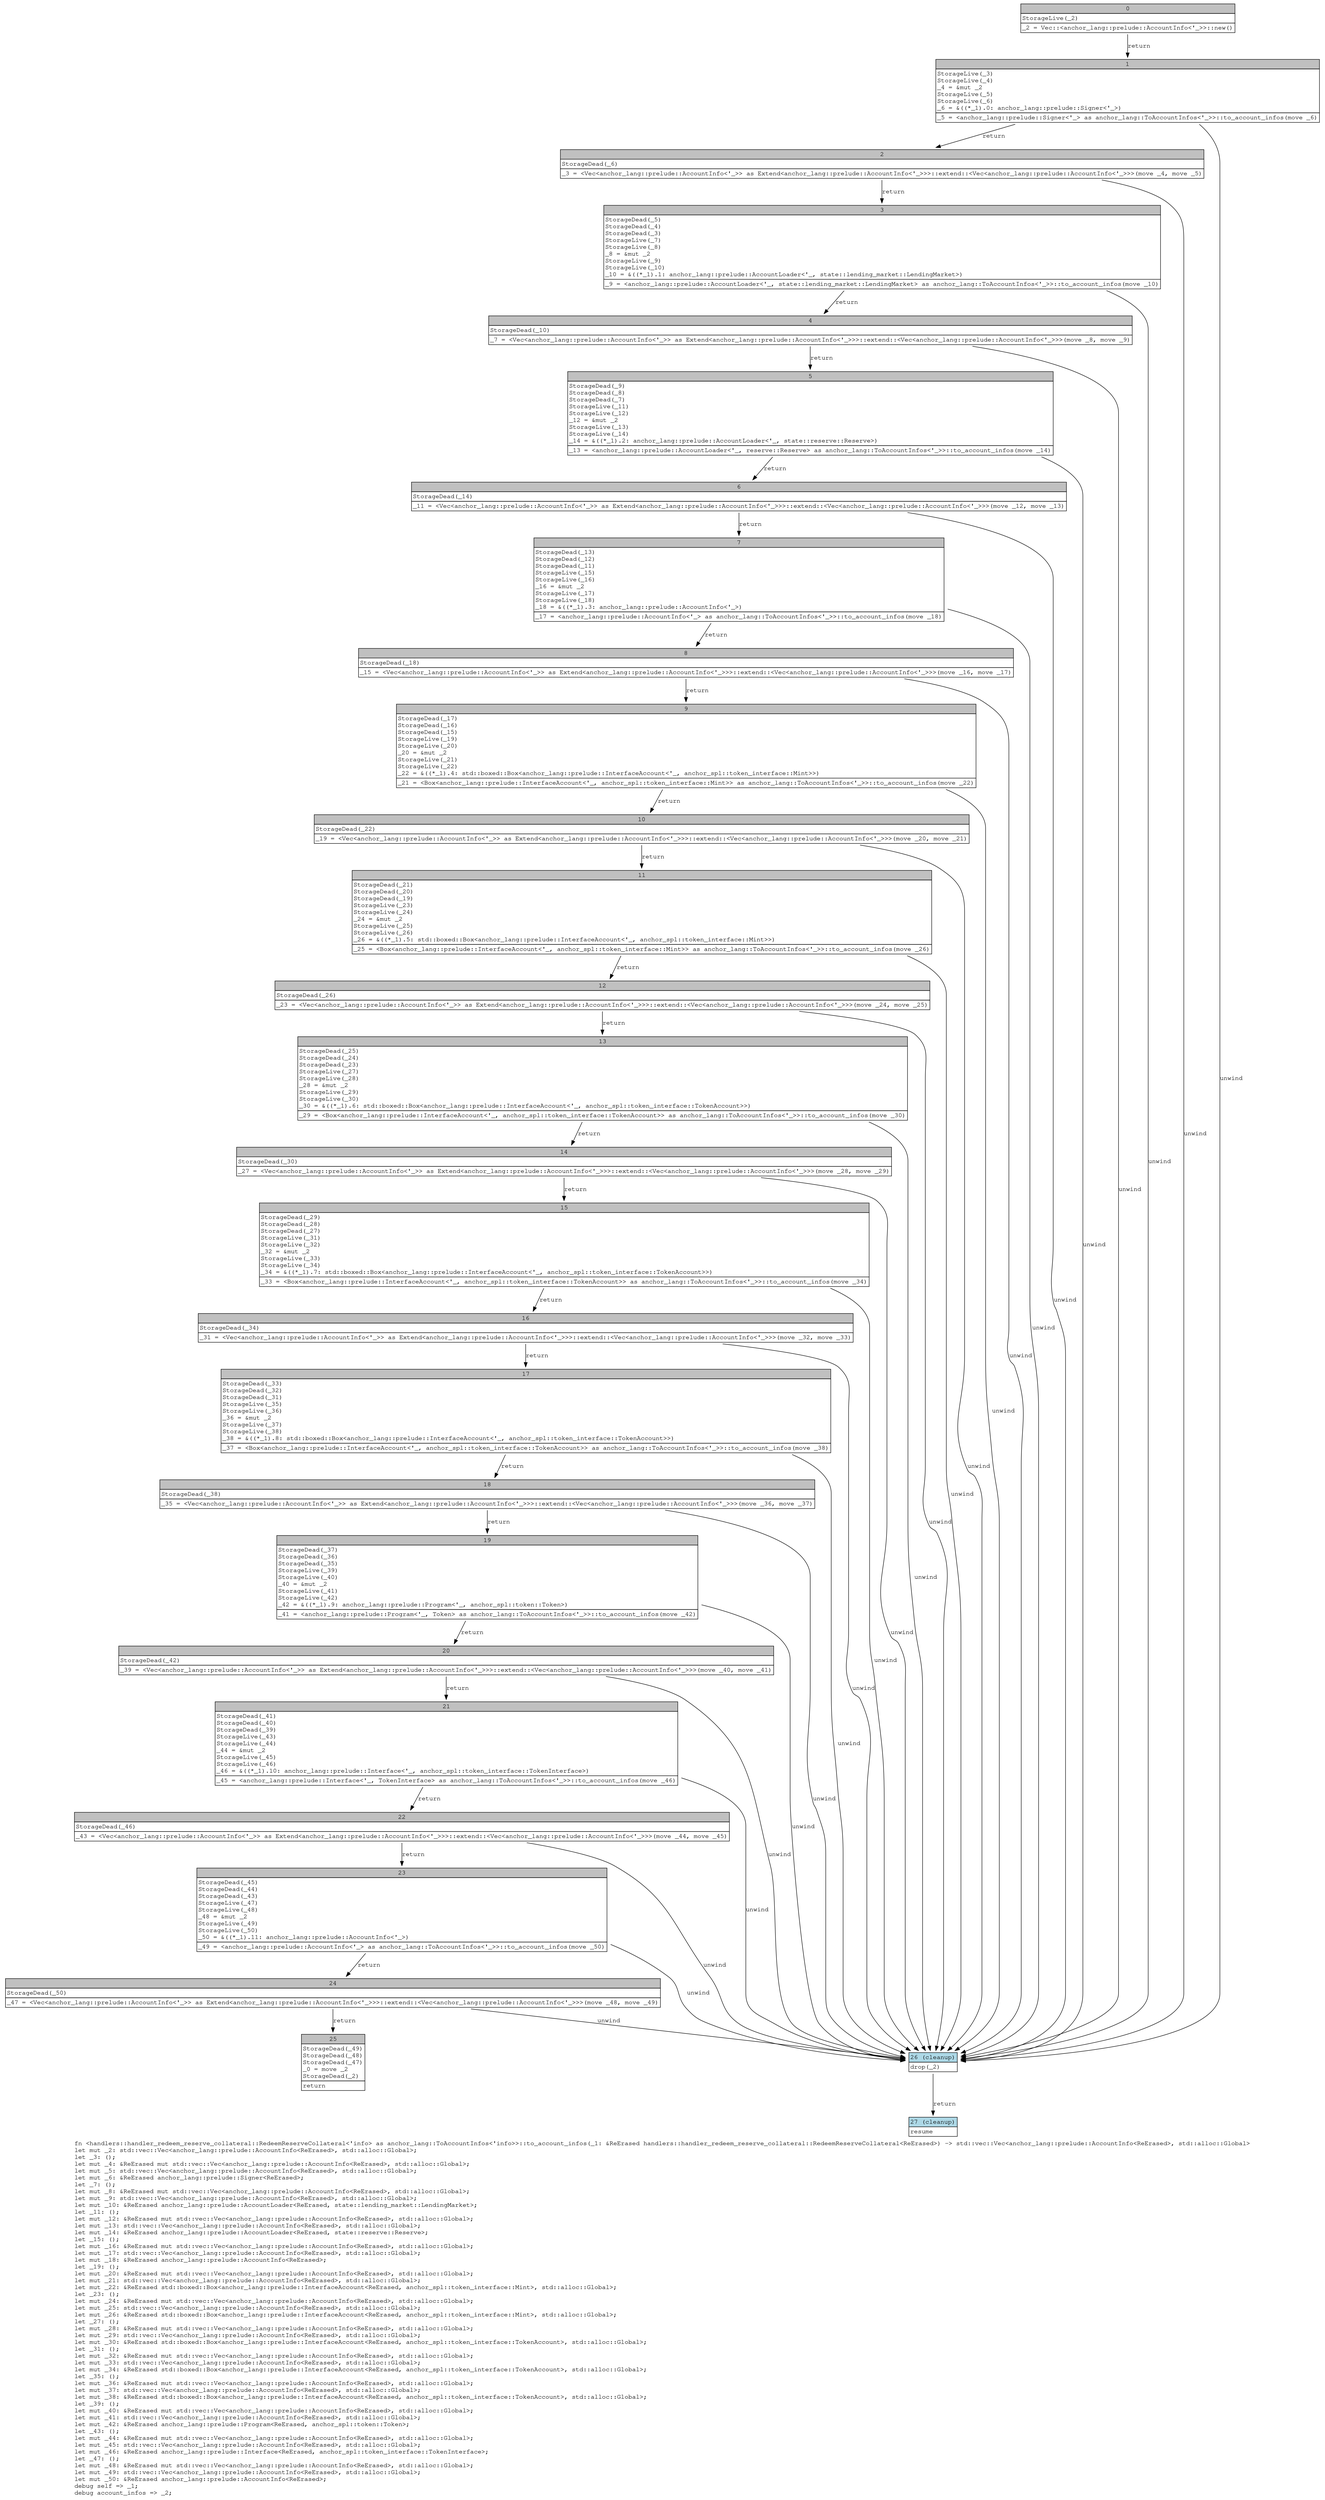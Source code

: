 digraph Mir_0_4877 {
    graph [fontname="Courier, monospace"];
    node [fontname="Courier, monospace"];
    edge [fontname="Courier, monospace"];
    label=<fn &lt;handlers::handler_redeem_reserve_collateral::RedeemReserveCollateral&lt;'info&gt; as anchor_lang::ToAccountInfos&lt;'info&gt;&gt;::to_account_infos(_1: &amp;ReErased handlers::handler_redeem_reserve_collateral::RedeemReserveCollateral&lt;ReErased&gt;) -&gt; std::vec::Vec&lt;anchor_lang::prelude::AccountInfo&lt;ReErased&gt;, std::alloc::Global&gt;<br align="left"/>let mut _2: std::vec::Vec&lt;anchor_lang::prelude::AccountInfo&lt;ReErased&gt;, std::alloc::Global&gt;;<br align="left"/>let _3: ();<br align="left"/>let mut _4: &amp;ReErased mut std::vec::Vec&lt;anchor_lang::prelude::AccountInfo&lt;ReErased&gt;, std::alloc::Global&gt;;<br align="left"/>let mut _5: std::vec::Vec&lt;anchor_lang::prelude::AccountInfo&lt;ReErased&gt;, std::alloc::Global&gt;;<br align="left"/>let mut _6: &amp;ReErased anchor_lang::prelude::Signer&lt;ReErased&gt;;<br align="left"/>let _7: ();<br align="left"/>let mut _8: &amp;ReErased mut std::vec::Vec&lt;anchor_lang::prelude::AccountInfo&lt;ReErased&gt;, std::alloc::Global&gt;;<br align="left"/>let mut _9: std::vec::Vec&lt;anchor_lang::prelude::AccountInfo&lt;ReErased&gt;, std::alloc::Global&gt;;<br align="left"/>let mut _10: &amp;ReErased anchor_lang::prelude::AccountLoader&lt;ReErased, state::lending_market::LendingMarket&gt;;<br align="left"/>let _11: ();<br align="left"/>let mut _12: &amp;ReErased mut std::vec::Vec&lt;anchor_lang::prelude::AccountInfo&lt;ReErased&gt;, std::alloc::Global&gt;;<br align="left"/>let mut _13: std::vec::Vec&lt;anchor_lang::prelude::AccountInfo&lt;ReErased&gt;, std::alloc::Global&gt;;<br align="left"/>let mut _14: &amp;ReErased anchor_lang::prelude::AccountLoader&lt;ReErased, state::reserve::Reserve&gt;;<br align="left"/>let _15: ();<br align="left"/>let mut _16: &amp;ReErased mut std::vec::Vec&lt;anchor_lang::prelude::AccountInfo&lt;ReErased&gt;, std::alloc::Global&gt;;<br align="left"/>let mut _17: std::vec::Vec&lt;anchor_lang::prelude::AccountInfo&lt;ReErased&gt;, std::alloc::Global&gt;;<br align="left"/>let mut _18: &amp;ReErased anchor_lang::prelude::AccountInfo&lt;ReErased&gt;;<br align="left"/>let _19: ();<br align="left"/>let mut _20: &amp;ReErased mut std::vec::Vec&lt;anchor_lang::prelude::AccountInfo&lt;ReErased&gt;, std::alloc::Global&gt;;<br align="left"/>let mut _21: std::vec::Vec&lt;anchor_lang::prelude::AccountInfo&lt;ReErased&gt;, std::alloc::Global&gt;;<br align="left"/>let mut _22: &amp;ReErased std::boxed::Box&lt;anchor_lang::prelude::InterfaceAccount&lt;ReErased, anchor_spl::token_interface::Mint&gt;, std::alloc::Global&gt;;<br align="left"/>let _23: ();<br align="left"/>let mut _24: &amp;ReErased mut std::vec::Vec&lt;anchor_lang::prelude::AccountInfo&lt;ReErased&gt;, std::alloc::Global&gt;;<br align="left"/>let mut _25: std::vec::Vec&lt;anchor_lang::prelude::AccountInfo&lt;ReErased&gt;, std::alloc::Global&gt;;<br align="left"/>let mut _26: &amp;ReErased std::boxed::Box&lt;anchor_lang::prelude::InterfaceAccount&lt;ReErased, anchor_spl::token_interface::Mint&gt;, std::alloc::Global&gt;;<br align="left"/>let _27: ();<br align="left"/>let mut _28: &amp;ReErased mut std::vec::Vec&lt;anchor_lang::prelude::AccountInfo&lt;ReErased&gt;, std::alloc::Global&gt;;<br align="left"/>let mut _29: std::vec::Vec&lt;anchor_lang::prelude::AccountInfo&lt;ReErased&gt;, std::alloc::Global&gt;;<br align="left"/>let mut _30: &amp;ReErased std::boxed::Box&lt;anchor_lang::prelude::InterfaceAccount&lt;ReErased, anchor_spl::token_interface::TokenAccount&gt;, std::alloc::Global&gt;;<br align="left"/>let _31: ();<br align="left"/>let mut _32: &amp;ReErased mut std::vec::Vec&lt;anchor_lang::prelude::AccountInfo&lt;ReErased&gt;, std::alloc::Global&gt;;<br align="left"/>let mut _33: std::vec::Vec&lt;anchor_lang::prelude::AccountInfo&lt;ReErased&gt;, std::alloc::Global&gt;;<br align="left"/>let mut _34: &amp;ReErased std::boxed::Box&lt;anchor_lang::prelude::InterfaceAccount&lt;ReErased, anchor_spl::token_interface::TokenAccount&gt;, std::alloc::Global&gt;;<br align="left"/>let _35: ();<br align="left"/>let mut _36: &amp;ReErased mut std::vec::Vec&lt;anchor_lang::prelude::AccountInfo&lt;ReErased&gt;, std::alloc::Global&gt;;<br align="left"/>let mut _37: std::vec::Vec&lt;anchor_lang::prelude::AccountInfo&lt;ReErased&gt;, std::alloc::Global&gt;;<br align="left"/>let mut _38: &amp;ReErased std::boxed::Box&lt;anchor_lang::prelude::InterfaceAccount&lt;ReErased, anchor_spl::token_interface::TokenAccount&gt;, std::alloc::Global&gt;;<br align="left"/>let _39: ();<br align="left"/>let mut _40: &amp;ReErased mut std::vec::Vec&lt;anchor_lang::prelude::AccountInfo&lt;ReErased&gt;, std::alloc::Global&gt;;<br align="left"/>let mut _41: std::vec::Vec&lt;anchor_lang::prelude::AccountInfo&lt;ReErased&gt;, std::alloc::Global&gt;;<br align="left"/>let mut _42: &amp;ReErased anchor_lang::prelude::Program&lt;ReErased, anchor_spl::token::Token&gt;;<br align="left"/>let _43: ();<br align="left"/>let mut _44: &amp;ReErased mut std::vec::Vec&lt;anchor_lang::prelude::AccountInfo&lt;ReErased&gt;, std::alloc::Global&gt;;<br align="left"/>let mut _45: std::vec::Vec&lt;anchor_lang::prelude::AccountInfo&lt;ReErased&gt;, std::alloc::Global&gt;;<br align="left"/>let mut _46: &amp;ReErased anchor_lang::prelude::Interface&lt;ReErased, anchor_spl::token_interface::TokenInterface&gt;;<br align="left"/>let _47: ();<br align="left"/>let mut _48: &amp;ReErased mut std::vec::Vec&lt;anchor_lang::prelude::AccountInfo&lt;ReErased&gt;, std::alloc::Global&gt;;<br align="left"/>let mut _49: std::vec::Vec&lt;anchor_lang::prelude::AccountInfo&lt;ReErased&gt;, std::alloc::Global&gt;;<br align="left"/>let mut _50: &amp;ReErased anchor_lang::prelude::AccountInfo&lt;ReErased&gt;;<br align="left"/>debug self =&gt; _1;<br align="left"/>debug account_infos =&gt; _2;<br align="left"/>>;
    bb0__0_4877 [shape="none", label=<<table border="0" cellborder="1" cellspacing="0"><tr><td bgcolor="gray" align="center" colspan="1">0</td></tr><tr><td align="left" balign="left">StorageLive(_2)<br/></td></tr><tr><td align="left">_2 = Vec::&lt;anchor_lang::prelude::AccountInfo&lt;'_&gt;&gt;::new()</td></tr></table>>];
    bb1__0_4877 [shape="none", label=<<table border="0" cellborder="1" cellspacing="0"><tr><td bgcolor="gray" align="center" colspan="1">1</td></tr><tr><td align="left" balign="left">StorageLive(_3)<br/>StorageLive(_4)<br/>_4 = &amp;mut _2<br/>StorageLive(_5)<br/>StorageLive(_6)<br/>_6 = &amp;((*_1).0: anchor_lang::prelude::Signer&lt;'_&gt;)<br/></td></tr><tr><td align="left">_5 = &lt;anchor_lang::prelude::Signer&lt;'_&gt; as anchor_lang::ToAccountInfos&lt;'_&gt;&gt;::to_account_infos(move _6)</td></tr></table>>];
    bb2__0_4877 [shape="none", label=<<table border="0" cellborder="1" cellspacing="0"><tr><td bgcolor="gray" align="center" colspan="1">2</td></tr><tr><td align="left" balign="left">StorageDead(_6)<br/></td></tr><tr><td align="left">_3 = &lt;Vec&lt;anchor_lang::prelude::AccountInfo&lt;'_&gt;&gt; as Extend&lt;anchor_lang::prelude::AccountInfo&lt;'_&gt;&gt;&gt;::extend::&lt;Vec&lt;anchor_lang::prelude::AccountInfo&lt;'_&gt;&gt;&gt;(move _4, move _5)</td></tr></table>>];
    bb3__0_4877 [shape="none", label=<<table border="0" cellborder="1" cellspacing="0"><tr><td bgcolor="gray" align="center" colspan="1">3</td></tr><tr><td align="left" balign="left">StorageDead(_5)<br/>StorageDead(_4)<br/>StorageDead(_3)<br/>StorageLive(_7)<br/>StorageLive(_8)<br/>_8 = &amp;mut _2<br/>StorageLive(_9)<br/>StorageLive(_10)<br/>_10 = &amp;((*_1).1: anchor_lang::prelude::AccountLoader&lt;'_, state::lending_market::LendingMarket&gt;)<br/></td></tr><tr><td align="left">_9 = &lt;anchor_lang::prelude::AccountLoader&lt;'_, state::lending_market::LendingMarket&gt; as anchor_lang::ToAccountInfos&lt;'_&gt;&gt;::to_account_infos(move _10)</td></tr></table>>];
    bb4__0_4877 [shape="none", label=<<table border="0" cellborder="1" cellspacing="0"><tr><td bgcolor="gray" align="center" colspan="1">4</td></tr><tr><td align="left" balign="left">StorageDead(_10)<br/></td></tr><tr><td align="left">_7 = &lt;Vec&lt;anchor_lang::prelude::AccountInfo&lt;'_&gt;&gt; as Extend&lt;anchor_lang::prelude::AccountInfo&lt;'_&gt;&gt;&gt;::extend::&lt;Vec&lt;anchor_lang::prelude::AccountInfo&lt;'_&gt;&gt;&gt;(move _8, move _9)</td></tr></table>>];
    bb5__0_4877 [shape="none", label=<<table border="0" cellborder="1" cellspacing="0"><tr><td bgcolor="gray" align="center" colspan="1">5</td></tr><tr><td align="left" balign="left">StorageDead(_9)<br/>StorageDead(_8)<br/>StorageDead(_7)<br/>StorageLive(_11)<br/>StorageLive(_12)<br/>_12 = &amp;mut _2<br/>StorageLive(_13)<br/>StorageLive(_14)<br/>_14 = &amp;((*_1).2: anchor_lang::prelude::AccountLoader&lt;'_, state::reserve::Reserve&gt;)<br/></td></tr><tr><td align="left">_13 = &lt;anchor_lang::prelude::AccountLoader&lt;'_, reserve::Reserve&gt; as anchor_lang::ToAccountInfos&lt;'_&gt;&gt;::to_account_infos(move _14)</td></tr></table>>];
    bb6__0_4877 [shape="none", label=<<table border="0" cellborder="1" cellspacing="0"><tr><td bgcolor="gray" align="center" colspan="1">6</td></tr><tr><td align="left" balign="left">StorageDead(_14)<br/></td></tr><tr><td align="left">_11 = &lt;Vec&lt;anchor_lang::prelude::AccountInfo&lt;'_&gt;&gt; as Extend&lt;anchor_lang::prelude::AccountInfo&lt;'_&gt;&gt;&gt;::extend::&lt;Vec&lt;anchor_lang::prelude::AccountInfo&lt;'_&gt;&gt;&gt;(move _12, move _13)</td></tr></table>>];
    bb7__0_4877 [shape="none", label=<<table border="0" cellborder="1" cellspacing="0"><tr><td bgcolor="gray" align="center" colspan="1">7</td></tr><tr><td align="left" balign="left">StorageDead(_13)<br/>StorageDead(_12)<br/>StorageDead(_11)<br/>StorageLive(_15)<br/>StorageLive(_16)<br/>_16 = &amp;mut _2<br/>StorageLive(_17)<br/>StorageLive(_18)<br/>_18 = &amp;((*_1).3: anchor_lang::prelude::AccountInfo&lt;'_&gt;)<br/></td></tr><tr><td align="left">_17 = &lt;anchor_lang::prelude::AccountInfo&lt;'_&gt; as anchor_lang::ToAccountInfos&lt;'_&gt;&gt;::to_account_infos(move _18)</td></tr></table>>];
    bb8__0_4877 [shape="none", label=<<table border="0" cellborder="1" cellspacing="0"><tr><td bgcolor="gray" align="center" colspan="1">8</td></tr><tr><td align="left" balign="left">StorageDead(_18)<br/></td></tr><tr><td align="left">_15 = &lt;Vec&lt;anchor_lang::prelude::AccountInfo&lt;'_&gt;&gt; as Extend&lt;anchor_lang::prelude::AccountInfo&lt;'_&gt;&gt;&gt;::extend::&lt;Vec&lt;anchor_lang::prelude::AccountInfo&lt;'_&gt;&gt;&gt;(move _16, move _17)</td></tr></table>>];
    bb9__0_4877 [shape="none", label=<<table border="0" cellborder="1" cellspacing="0"><tr><td bgcolor="gray" align="center" colspan="1">9</td></tr><tr><td align="left" balign="left">StorageDead(_17)<br/>StorageDead(_16)<br/>StorageDead(_15)<br/>StorageLive(_19)<br/>StorageLive(_20)<br/>_20 = &amp;mut _2<br/>StorageLive(_21)<br/>StorageLive(_22)<br/>_22 = &amp;((*_1).4: std::boxed::Box&lt;anchor_lang::prelude::InterfaceAccount&lt;'_, anchor_spl::token_interface::Mint&gt;&gt;)<br/></td></tr><tr><td align="left">_21 = &lt;Box&lt;anchor_lang::prelude::InterfaceAccount&lt;'_, anchor_spl::token_interface::Mint&gt;&gt; as anchor_lang::ToAccountInfos&lt;'_&gt;&gt;::to_account_infos(move _22)</td></tr></table>>];
    bb10__0_4877 [shape="none", label=<<table border="0" cellborder="1" cellspacing="0"><tr><td bgcolor="gray" align="center" colspan="1">10</td></tr><tr><td align="left" balign="left">StorageDead(_22)<br/></td></tr><tr><td align="left">_19 = &lt;Vec&lt;anchor_lang::prelude::AccountInfo&lt;'_&gt;&gt; as Extend&lt;anchor_lang::prelude::AccountInfo&lt;'_&gt;&gt;&gt;::extend::&lt;Vec&lt;anchor_lang::prelude::AccountInfo&lt;'_&gt;&gt;&gt;(move _20, move _21)</td></tr></table>>];
    bb11__0_4877 [shape="none", label=<<table border="0" cellborder="1" cellspacing="0"><tr><td bgcolor="gray" align="center" colspan="1">11</td></tr><tr><td align="left" balign="left">StorageDead(_21)<br/>StorageDead(_20)<br/>StorageDead(_19)<br/>StorageLive(_23)<br/>StorageLive(_24)<br/>_24 = &amp;mut _2<br/>StorageLive(_25)<br/>StorageLive(_26)<br/>_26 = &amp;((*_1).5: std::boxed::Box&lt;anchor_lang::prelude::InterfaceAccount&lt;'_, anchor_spl::token_interface::Mint&gt;&gt;)<br/></td></tr><tr><td align="left">_25 = &lt;Box&lt;anchor_lang::prelude::InterfaceAccount&lt;'_, anchor_spl::token_interface::Mint&gt;&gt; as anchor_lang::ToAccountInfos&lt;'_&gt;&gt;::to_account_infos(move _26)</td></tr></table>>];
    bb12__0_4877 [shape="none", label=<<table border="0" cellborder="1" cellspacing="0"><tr><td bgcolor="gray" align="center" colspan="1">12</td></tr><tr><td align="left" balign="left">StorageDead(_26)<br/></td></tr><tr><td align="left">_23 = &lt;Vec&lt;anchor_lang::prelude::AccountInfo&lt;'_&gt;&gt; as Extend&lt;anchor_lang::prelude::AccountInfo&lt;'_&gt;&gt;&gt;::extend::&lt;Vec&lt;anchor_lang::prelude::AccountInfo&lt;'_&gt;&gt;&gt;(move _24, move _25)</td></tr></table>>];
    bb13__0_4877 [shape="none", label=<<table border="0" cellborder="1" cellspacing="0"><tr><td bgcolor="gray" align="center" colspan="1">13</td></tr><tr><td align="left" balign="left">StorageDead(_25)<br/>StorageDead(_24)<br/>StorageDead(_23)<br/>StorageLive(_27)<br/>StorageLive(_28)<br/>_28 = &amp;mut _2<br/>StorageLive(_29)<br/>StorageLive(_30)<br/>_30 = &amp;((*_1).6: std::boxed::Box&lt;anchor_lang::prelude::InterfaceAccount&lt;'_, anchor_spl::token_interface::TokenAccount&gt;&gt;)<br/></td></tr><tr><td align="left">_29 = &lt;Box&lt;anchor_lang::prelude::InterfaceAccount&lt;'_, anchor_spl::token_interface::TokenAccount&gt;&gt; as anchor_lang::ToAccountInfos&lt;'_&gt;&gt;::to_account_infos(move _30)</td></tr></table>>];
    bb14__0_4877 [shape="none", label=<<table border="0" cellborder="1" cellspacing="0"><tr><td bgcolor="gray" align="center" colspan="1">14</td></tr><tr><td align="left" balign="left">StorageDead(_30)<br/></td></tr><tr><td align="left">_27 = &lt;Vec&lt;anchor_lang::prelude::AccountInfo&lt;'_&gt;&gt; as Extend&lt;anchor_lang::prelude::AccountInfo&lt;'_&gt;&gt;&gt;::extend::&lt;Vec&lt;anchor_lang::prelude::AccountInfo&lt;'_&gt;&gt;&gt;(move _28, move _29)</td></tr></table>>];
    bb15__0_4877 [shape="none", label=<<table border="0" cellborder="1" cellspacing="0"><tr><td bgcolor="gray" align="center" colspan="1">15</td></tr><tr><td align="left" balign="left">StorageDead(_29)<br/>StorageDead(_28)<br/>StorageDead(_27)<br/>StorageLive(_31)<br/>StorageLive(_32)<br/>_32 = &amp;mut _2<br/>StorageLive(_33)<br/>StorageLive(_34)<br/>_34 = &amp;((*_1).7: std::boxed::Box&lt;anchor_lang::prelude::InterfaceAccount&lt;'_, anchor_spl::token_interface::TokenAccount&gt;&gt;)<br/></td></tr><tr><td align="left">_33 = &lt;Box&lt;anchor_lang::prelude::InterfaceAccount&lt;'_, anchor_spl::token_interface::TokenAccount&gt;&gt; as anchor_lang::ToAccountInfos&lt;'_&gt;&gt;::to_account_infos(move _34)</td></tr></table>>];
    bb16__0_4877 [shape="none", label=<<table border="0" cellborder="1" cellspacing="0"><tr><td bgcolor="gray" align="center" colspan="1">16</td></tr><tr><td align="left" balign="left">StorageDead(_34)<br/></td></tr><tr><td align="left">_31 = &lt;Vec&lt;anchor_lang::prelude::AccountInfo&lt;'_&gt;&gt; as Extend&lt;anchor_lang::prelude::AccountInfo&lt;'_&gt;&gt;&gt;::extend::&lt;Vec&lt;anchor_lang::prelude::AccountInfo&lt;'_&gt;&gt;&gt;(move _32, move _33)</td></tr></table>>];
    bb17__0_4877 [shape="none", label=<<table border="0" cellborder="1" cellspacing="0"><tr><td bgcolor="gray" align="center" colspan="1">17</td></tr><tr><td align="left" balign="left">StorageDead(_33)<br/>StorageDead(_32)<br/>StorageDead(_31)<br/>StorageLive(_35)<br/>StorageLive(_36)<br/>_36 = &amp;mut _2<br/>StorageLive(_37)<br/>StorageLive(_38)<br/>_38 = &amp;((*_1).8: std::boxed::Box&lt;anchor_lang::prelude::InterfaceAccount&lt;'_, anchor_spl::token_interface::TokenAccount&gt;&gt;)<br/></td></tr><tr><td align="left">_37 = &lt;Box&lt;anchor_lang::prelude::InterfaceAccount&lt;'_, anchor_spl::token_interface::TokenAccount&gt;&gt; as anchor_lang::ToAccountInfos&lt;'_&gt;&gt;::to_account_infos(move _38)</td></tr></table>>];
    bb18__0_4877 [shape="none", label=<<table border="0" cellborder="1" cellspacing="0"><tr><td bgcolor="gray" align="center" colspan="1">18</td></tr><tr><td align="left" balign="left">StorageDead(_38)<br/></td></tr><tr><td align="left">_35 = &lt;Vec&lt;anchor_lang::prelude::AccountInfo&lt;'_&gt;&gt; as Extend&lt;anchor_lang::prelude::AccountInfo&lt;'_&gt;&gt;&gt;::extend::&lt;Vec&lt;anchor_lang::prelude::AccountInfo&lt;'_&gt;&gt;&gt;(move _36, move _37)</td></tr></table>>];
    bb19__0_4877 [shape="none", label=<<table border="0" cellborder="1" cellspacing="0"><tr><td bgcolor="gray" align="center" colspan="1">19</td></tr><tr><td align="left" balign="left">StorageDead(_37)<br/>StorageDead(_36)<br/>StorageDead(_35)<br/>StorageLive(_39)<br/>StorageLive(_40)<br/>_40 = &amp;mut _2<br/>StorageLive(_41)<br/>StorageLive(_42)<br/>_42 = &amp;((*_1).9: anchor_lang::prelude::Program&lt;'_, anchor_spl::token::Token&gt;)<br/></td></tr><tr><td align="left">_41 = &lt;anchor_lang::prelude::Program&lt;'_, Token&gt; as anchor_lang::ToAccountInfos&lt;'_&gt;&gt;::to_account_infos(move _42)</td></tr></table>>];
    bb20__0_4877 [shape="none", label=<<table border="0" cellborder="1" cellspacing="0"><tr><td bgcolor="gray" align="center" colspan="1">20</td></tr><tr><td align="left" balign="left">StorageDead(_42)<br/></td></tr><tr><td align="left">_39 = &lt;Vec&lt;anchor_lang::prelude::AccountInfo&lt;'_&gt;&gt; as Extend&lt;anchor_lang::prelude::AccountInfo&lt;'_&gt;&gt;&gt;::extend::&lt;Vec&lt;anchor_lang::prelude::AccountInfo&lt;'_&gt;&gt;&gt;(move _40, move _41)</td></tr></table>>];
    bb21__0_4877 [shape="none", label=<<table border="0" cellborder="1" cellspacing="0"><tr><td bgcolor="gray" align="center" colspan="1">21</td></tr><tr><td align="left" balign="left">StorageDead(_41)<br/>StorageDead(_40)<br/>StorageDead(_39)<br/>StorageLive(_43)<br/>StorageLive(_44)<br/>_44 = &amp;mut _2<br/>StorageLive(_45)<br/>StorageLive(_46)<br/>_46 = &amp;((*_1).10: anchor_lang::prelude::Interface&lt;'_, anchor_spl::token_interface::TokenInterface&gt;)<br/></td></tr><tr><td align="left">_45 = &lt;anchor_lang::prelude::Interface&lt;'_, TokenInterface&gt; as anchor_lang::ToAccountInfos&lt;'_&gt;&gt;::to_account_infos(move _46)</td></tr></table>>];
    bb22__0_4877 [shape="none", label=<<table border="0" cellborder="1" cellspacing="0"><tr><td bgcolor="gray" align="center" colspan="1">22</td></tr><tr><td align="left" balign="left">StorageDead(_46)<br/></td></tr><tr><td align="left">_43 = &lt;Vec&lt;anchor_lang::prelude::AccountInfo&lt;'_&gt;&gt; as Extend&lt;anchor_lang::prelude::AccountInfo&lt;'_&gt;&gt;&gt;::extend::&lt;Vec&lt;anchor_lang::prelude::AccountInfo&lt;'_&gt;&gt;&gt;(move _44, move _45)</td></tr></table>>];
    bb23__0_4877 [shape="none", label=<<table border="0" cellborder="1" cellspacing="0"><tr><td bgcolor="gray" align="center" colspan="1">23</td></tr><tr><td align="left" balign="left">StorageDead(_45)<br/>StorageDead(_44)<br/>StorageDead(_43)<br/>StorageLive(_47)<br/>StorageLive(_48)<br/>_48 = &amp;mut _2<br/>StorageLive(_49)<br/>StorageLive(_50)<br/>_50 = &amp;((*_1).11: anchor_lang::prelude::AccountInfo&lt;'_&gt;)<br/></td></tr><tr><td align="left">_49 = &lt;anchor_lang::prelude::AccountInfo&lt;'_&gt; as anchor_lang::ToAccountInfos&lt;'_&gt;&gt;::to_account_infos(move _50)</td></tr></table>>];
    bb24__0_4877 [shape="none", label=<<table border="0" cellborder="1" cellspacing="0"><tr><td bgcolor="gray" align="center" colspan="1">24</td></tr><tr><td align="left" balign="left">StorageDead(_50)<br/></td></tr><tr><td align="left">_47 = &lt;Vec&lt;anchor_lang::prelude::AccountInfo&lt;'_&gt;&gt; as Extend&lt;anchor_lang::prelude::AccountInfo&lt;'_&gt;&gt;&gt;::extend::&lt;Vec&lt;anchor_lang::prelude::AccountInfo&lt;'_&gt;&gt;&gt;(move _48, move _49)</td></tr></table>>];
    bb25__0_4877 [shape="none", label=<<table border="0" cellborder="1" cellspacing="0"><tr><td bgcolor="gray" align="center" colspan="1">25</td></tr><tr><td align="left" balign="left">StorageDead(_49)<br/>StorageDead(_48)<br/>StorageDead(_47)<br/>_0 = move _2<br/>StorageDead(_2)<br/></td></tr><tr><td align="left">return</td></tr></table>>];
    bb26__0_4877 [shape="none", label=<<table border="0" cellborder="1" cellspacing="0"><tr><td bgcolor="lightblue" align="center" colspan="1">26 (cleanup)</td></tr><tr><td align="left">drop(_2)</td></tr></table>>];
    bb27__0_4877 [shape="none", label=<<table border="0" cellborder="1" cellspacing="0"><tr><td bgcolor="lightblue" align="center" colspan="1">27 (cleanup)</td></tr><tr><td align="left">resume</td></tr></table>>];
    bb0__0_4877 -> bb1__0_4877 [label="return"];
    bb1__0_4877 -> bb2__0_4877 [label="return"];
    bb1__0_4877 -> bb26__0_4877 [label="unwind"];
    bb2__0_4877 -> bb3__0_4877 [label="return"];
    bb2__0_4877 -> bb26__0_4877 [label="unwind"];
    bb3__0_4877 -> bb4__0_4877 [label="return"];
    bb3__0_4877 -> bb26__0_4877 [label="unwind"];
    bb4__0_4877 -> bb5__0_4877 [label="return"];
    bb4__0_4877 -> bb26__0_4877 [label="unwind"];
    bb5__0_4877 -> bb6__0_4877 [label="return"];
    bb5__0_4877 -> bb26__0_4877 [label="unwind"];
    bb6__0_4877 -> bb7__0_4877 [label="return"];
    bb6__0_4877 -> bb26__0_4877 [label="unwind"];
    bb7__0_4877 -> bb8__0_4877 [label="return"];
    bb7__0_4877 -> bb26__0_4877 [label="unwind"];
    bb8__0_4877 -> bb9__0_4877 [label="return"];
    bb8__0_4877 -> bb26__0_4877 [label="unwind"];
    bb9__0_4877 -> bb10__0_4877 [label="return"];
    bb9__0_4877 -> bb26__0_4877 [label="unwind"];
    bb10__0_4877 -> bb11__0_4877 [label="return"];
    bb10__0_4877 -> bb26__0_4877 [label="unwind"];
    bb11__0_4877 -> bb12__0_4877 [label="return"];
    bb11__0_4877 -> bb26__0_4877 [label="unwind"];
    bb12__0_4877 -> bb13__0_4877 [label="return"];
    bb12__0_4877 -> bb26__0_4877 [label="unwind"];
    bb13__0_4877 -> bb14__0_4877 [label="return"];
    bb13__0_4877 -> bb26__0_4877 [label="unwind"];
    bb14__0_4877 -> bb15__0_4877 [label="return"];
    bb14__0_4877 -> bb26__0_4877 [label="unwind"];
    bb15__0_4877 -> bb16__0_4877 [label="return"];
    bb15__0_4877 -> bb26__0_4877 [label="unwind"];
    bb16__0_4877 -> bb17__0_4877 [label="return"];
    bb16__0_4877 -> bb26__0_4877 [label="unwind"];
    bb17__0_4877 -> bb18__0_4877 [label="return"];
    bb17__0_4877 -> bb26__0_4877 [label="unwind"];
    bb18__0_4877 -> bb19__0_4877 [label="return"];
    bb18__0_4877 -> bb26__0_4877 [label="unwind"];
    bb19__0_4877 -> bb20__0_4877 [label="return"];
    bb19__0_4877 -> bb26__0_4877 [label="unwind"];
    bb20__0_4877 -> bb21__0_4877 [label="return"];
    bb20__0_4877 -> bb26__0_4877 [label="unwind"];
    bb21__0_4877 -> bb22__0_4877 [label="return"];
    bb21__0_4877 -> bb26__0_4877 [label="unwind"];
    bb22__0_4877 -> bb23__0_4877 [label="return"];
    bb22__0_4877 -> bb26__0_4877 [label="unwind"];
    bb23__0_4877 -> bb24__0_4877 [label="return"];
    bb23__0_4877 -> bb26__0_4877 [label="unwind"];
    bb24__0_4877 -> bb25__0_4877 [label="return"];
    bb24__0_4877 -> bb26__0_4877 [label="unwind"];
    bb26__0_4877 -> bb27__0_4877 [label="return"];
}
